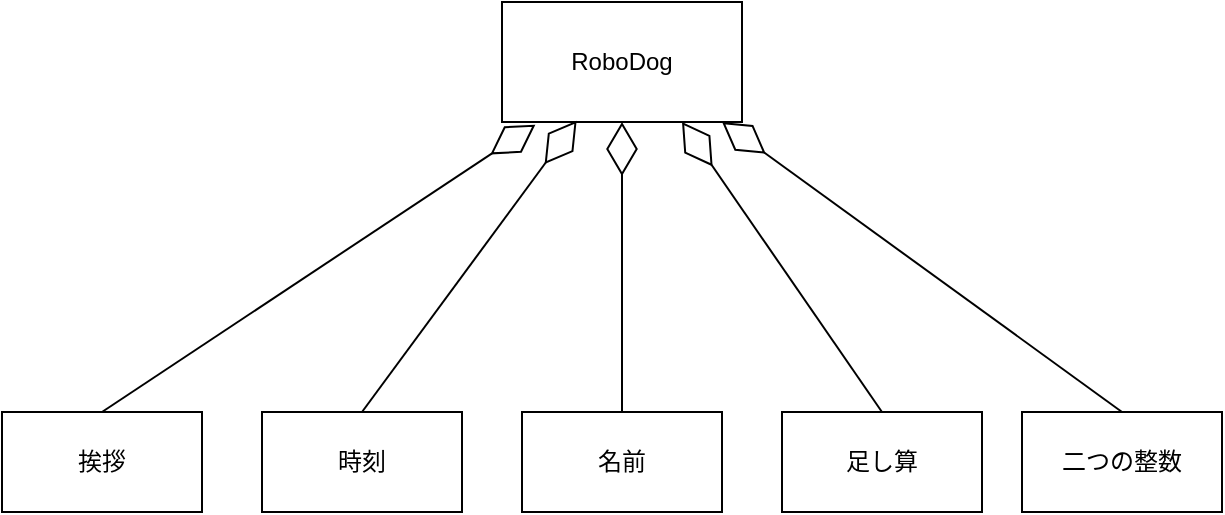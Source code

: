 <mxfile version="28.2.1">
  <diagram id="FS9jIPatp97_RAxZT1FF" name="ページ1">
    <mxGraphModel dx="778" dy="460" grid="1" gridSize="10" guides="1" tooltips="1" connect="1" arrows="1" fold="1" page="1" pageScale="1" pageWidth="827" pageHeight="1169" math="0" shadow="0">
      <root>
        <mxCell id="0" />
        <mxCell id="1" parent="0" />
        <mxCell id="HucbdBArYV_p7SELNkCs-2" value="RoboDog" style="rounded=0;whiteSpace=wrap;html=1;" vertex="1" parent="1">
          <mxGeometry x="320" y="120" width="120" height="60" as="geometry" />
        </mxCell>
        <mxCell id="HucbdBArYV_p7SELNkCs-3" value="挨拶" style="rounded=0;whiteSpace=wrap;html=1;" vertex="1" parent="1">
          <mxGeometry x="70" y="325" width="100" height="50" as="geometry" />
        </mxCell>
        <mxCell id="HucbdBArYV_p7SELNkCs-4" value="時刻" style="rounded=0;whiteSpace=wrap;html=1;" vertex="1" parent="1">
          <mxGeometry x="200" y="325" width="100" height="50" as="geometry" />
        </mxCell>
        <mxCell id="HucbdBArYV_p7SELNkCs-5" value="名前" style="rounded=0;whiteSpace=wrap;html=1;" vertex="1" parent="1">
          <mxGeometry x="330" y="325" width="100" height="50" as="geometry" />
        </mxCell>
        <mxCell id="HucbdBArYV_p7SELNkCs-6" value="足し算" style="rounded=0;whiteSpace=wrap;html=1;" vertex="1" parent="1">
          <mxGeometry x="460" y="325" width="100" height="50" as="geometry" />
        </mxCell>
        <mxCell id="HucbdBArYV_p7SELNkCs-7" value="二つの整数" style="rounded=0;whiteSpace=wrap;html=1;" vertex="1" parent="1">
          <mxGeometry x="580" y="325" width="100" height="50" as="geometry" />
        </mxCell>
        <mxCell id="HucbdBArYV_p7SELNkCs-8" value="" style="endArrow=diamondThin;endFill=0;endSize=24;html=1;rounded=0;exitX=0.5;exitY=0;exitDx=0;exitDy=0;entryX=0.139;entryY=1.022;entryDx=0;entryDy=0;entryPerimeter=0;" edge="1" parent="1" source="HucbdBArYV_p7SELNkCs-3" target="HucbdBArYV_p7SELNkCs-2">
          <mxGeometry width="160" relative="1" as="geometry">
            <mxPoint x="320" y="240" as="sourcePoint" />
            <mxPoint x="480" y="240" as="targetPoint" />
          </mxGeometry>
        </mxCell>
        <mxCell id="HucbdBArYV_p7SELNkCs-9" value="" style="endArrow=diamondThin;endFill=0;endSize=24;html=1;rounded=0;exitX=0.5;exitY=0;exitDx=0;exitDy=0;entryX=0.311;entryY=0.989;entryDx=0;entryDy=0;entryPerimeter=0;" edge="1" parent="1" source="HucbdBArYV_p7SELNkCs-4" target="HucbdBArYV_p7SELNkCs-2">
          <mxGeometry width="160" relative="1" as="geometry">
            <mxPoint x="370" y="384" as="sourcePoint" />
            <mxPoint x="587" y="240" as="targetPoint" />
          </mxGeometry>
        </mxCell>
        <mxCell id="HucbdBArYV_p7SELNkCs-11" value="" style="endArrow=diamondThin;endFill=0;endSize=24;html=1;rounded=0;exitX=0.5;exitY=0;exitDx=0;exitDy=0;entryX=0.5;entryY=1;entryDx=0;entryDy=0;" edge="1" parent="1" source="HucbdBArYV_p7SELNkCs-5" target="HucbdBArYV_p7SELNkCs-2">
          <mxGeometry width="160" relative="1" as="geometry">
            <mxPoint x="360" y="404" as="sourcePoint" />
            <mxPoint x="577" y="260" as="targetPoint" />
          </mxGeometry>
        </mxCell>
        <mxCell id="HucbdBArYV_p7SELNkCs-12" value="" style="endArrow=diamondThin;endFill=0;endSize=24;html=1;rounded=0;exitX=0.5;exitY=0;exitDx=0;exitDy=0;entryX=0.75;entryY=1;entryDx=0;entryDy=0;" edge="1" parent="1" source="HucbdBArYV_p7SELNkCs-6" target="HucbdBArYV_p7SELNkCs-2">
          <mxGeometry width="160" relative="1" as="geometry">
            <mxPoint x="490" y="384" as="sourcePoint" />
            <mxPoint x="707" y="240" as="targetPoint" />
          </mxGeometry>
        </mxCell>
        <mxCell id="HucbdBArYV_p7SELNkCs-13" value="" style="endArrow=diamondThin;endFill=0;endSize=24;html=1;rounded=0;exitX=0.5;exitY=0;exitDx=0;exitDy=0;entryX=0.917;entryY=1;entryDx=0;entryDy=0;entryPerimeter=0;" edge="1" parent="1" source="HucbdBArYV_p7SELNkCs-7" target="HucbdBArYV_p7SELNkCs-2">
          <mxGeometry width="160" relative="1" as="geometry">
            <mxPoint x="540" y="414" as="sourcePoint" />
            <mxPoint x="757" y="270" as="targetPoint" />
          </mxGeometry>
        </mxCell>
      </root>
    </mxGraphModel>
  </diagram>
</mxfile>
